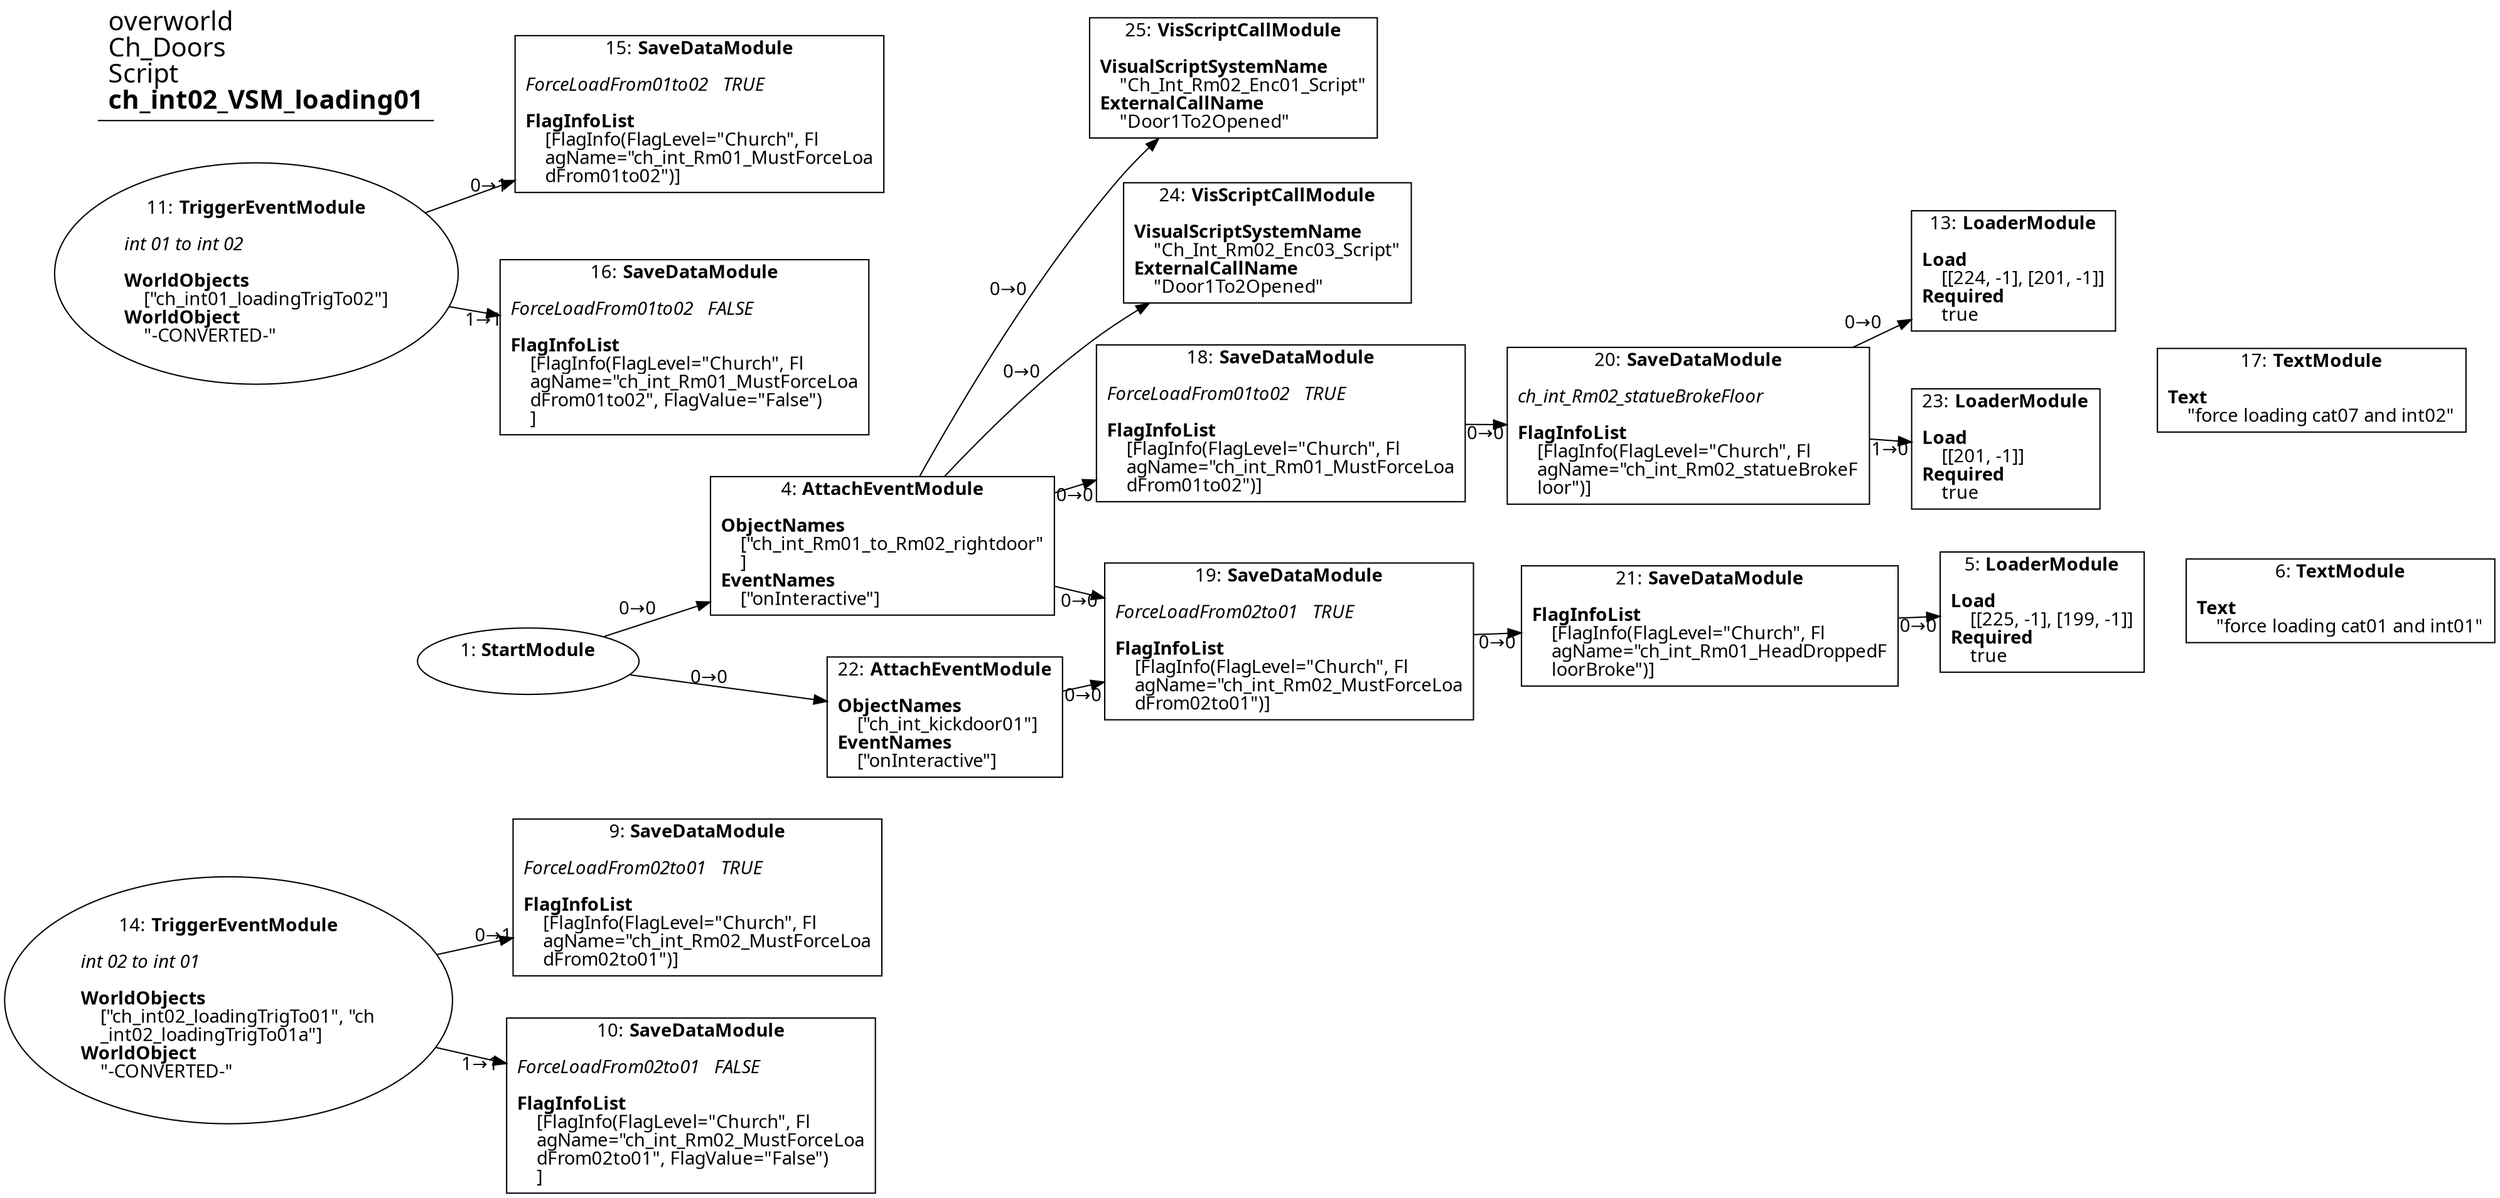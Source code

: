 digraph {
    layout = fdp;
    overlap = prism;
    sep = "+16";
    splines = spline;

    node [ shape = box ];

    graph [ fontname = "Segoe UI" ];
    node [ fontname = "Segoe UI" ];
    edge [ fontname = "Segoe UI" ];

    1 [ label = <1: <b>StartModule</b><br/><br/>> ];
    1 [ shape = oval ]
    1 [ pos = "-0.17300001,-0.88100004!" ];
    1 -> 4 [ label = "0→0" ];
    1 -> 22 [ label = "0→0" ];

    4 [ label = <4: <b>AttachEventModule</b><br/><br/><b>ObjectNames</b><br align="left"/>    [&quot;ch_int_Rm01_to_Rm02_rightdoor&quot;<br align="left"/>    ]<br align="left"/><b>EventNames</b><br align="left"/>    [&quot;onInteractive&quot;]<br align="left"/>> ];
    4 [ pos = "0.058000002,-0.80700004!" ];
    4 -> 18 [ label = "0→0" ];
    4 -> 19 [ label = "0→0" ];
    4 -> 24 [ label = "0→0" ];
    4 -> 25 [ label = "0→0" ];

    5 [ label = <5: <b>LoaderModule</b><br/><br/><b>Load</b><br align="left"/>    [[225, -1], [199, -1]]<br align="left"/><b>Required</b><br align="left"/>    true<br align="left"/>> ];
    5 [ pos = "0.77500004,-0.88100004!" ];

    6 [ label = <6: <b>TextModule</b><br/><br/><b>Text</b><br align="left"/>    &quot;force loading cat01 and int01&quot;<br align="left"/>> ];
    6 [ pos = "1.056,-0.88100004!" ];

    9 [ label = <9: <b>SaveDataModule</b><br/><br/><i>ForceLoadFrom02to01   TRUE<br align="left"/></i><br align="left"/><b>FlagInfoList</b><br align="left"/>    [FlagInfo(FlagLevel=&quot;Church&quot;, Fl<br align="left"/>    agName=&quot;ch_int_Rm02_MustForceLoa<br align="left"/>    dFrom02to01&quot;)]<br align="left"/>> ];
    9 [ pos = "-0.15400001,-1.126!" ];

    10 [ label = <10: <b>SaveDataModule</b><br/><br/><i>ForceLoadFrom02to01   FALSE<br align="left"/></i><br align="left"/><b>FlagInfoList</b><br align="left"/>    [FlagInfo(FlagLevel=&quot;Church&quot;, Fl<br align="left"/>    agName=&quot;ch_int_Rm02_MustForceLoa<br align="left"/>    dFrom02to01&quot;, FlagValue=&quot;False&quot;)<br align="left"/>    ]<br align="left"/>> ];
    10 [ pos = "-0.15300001,-1.2870001!" ];

    11 [ label = <11: <b>TriggerEventModule</b><br/><br/><i>int 01 to int 02<br align="left"/></i><br align="left"/><b>WorldObjects</b><br align="left"/>    [&quot;ch_int01_loadingTrigTo02&quot;]<br align="left"/><b>WorldObject</b><br align="left"/>    &quot;-CONVERTED-&quot;<br align="left"/>> ];
    11 [ shape = oval ]
    11 [ pos = "-0.43300003,-0.59900004!" ];
    11 -> 15 [ label = "0→1" ];
    11 -> 16 [ label = "1→1" ];

    13 [ label = <13: <b>LoaderModule</b><br/><br/><b>Load</b><br align="left"/>    [[224, -1], [201, -1]]<br align="left"/><b>Required</b><br align="left"/>    true<br align="left"/>> ];
    13 [ pos = "0.78800005,-0.62700003!" ];

    14 [ label = <14: <b>TriggerEventModule</b><br/><br/><i>int 02 to int 01<br align="left"/></i><br align="left"/><b>WorldObjects</b><br align="left"/>    [&quot;ch_int02_loadingTrigTo01&quot;, &quot;ch<br align="left"/>    _int02_loadingTrigTo01a&quot;]<br align="left"/><b>WorldObject</b><br align="left"/>    &quot;-CONVERTED-&quot;<br align="left"/>> ];
    14 [ shape = oval ]
    14 [ pos = "-0.437,-1.2210001!" ];
    14 -> 9 [ label = "0→1" ];
    14 -> 10 [ label = "1→1" ];

    15 [ label = <15: <b>SaveDataModule</b><br/><br/><i>ForceLoadFrom01to02   TRUE<br align="left"/></i><br align="left"/><b>FlagInfoList</b><br align="left"/>    [FlagInfo(FlagLevel=&quot;Church&quot;, Fl<br align="left"/>    agName=&quot;ch_int_Rm01_MustForceLoa<br align="left"/>    dFrom01to02&quot;)]<br align="left"/>> ];
    15 [ pos = "-0.15300001,-0.509!" ];

    16 [ label = <16: <b>SaveDataModule</b><br/><br/><i>ForceLoadFrom01to02   FALSE<br align="left"/></i><br align="left"/><b>FlagInfoList</b><br align="left"/>    [FlagInfo(FlagLevel=&quot;Church&quot;, Fl<br align="left"/>    agName=&quot;ch_int_Rm01_MustForceLoa<br align="left"/>    dFrom01to02&quot;, FlagValue=&quot;False&quot;)<br align="left"/>    ]<br align="left"/>> ];
    16 [ pos = "-0.15200001,-0.669!" ];

    17 [ label = <17: <b>TextModule</b><br/><br/><b>Text</b><br align="left"/>    &quot;force loading cat07 and int02&quot;<br align="left"/>> ];
    17 [ pos = "1.039,-0.725!" ];

    18 [ label = <18: <b>SaveDataModule</b><br/><br/><i>ForceLoadFrom01to02   TRUE<br align="left"/></i><br align="left"/><b>FlagInfoList</b><br align="left"/>    [FlagInfo(FlagLevel=&quot;Church&quot;, Fl<br align="left"/>    agName=&quot;ch_int_Rm01_MustForceLoa<br align="left"/>    dFrom01to02&quot;)]<br align="left"/>> ];
    18 [ pos = "0.33,-0.725!" ];
    18 -> 20 [ label = "0→0" ];

    19 [ label = <19: <b>SaveDataModule</b><br/><br/><i>ForceLoadFrom02to01   TRUE<br align="left"/></i><br align="left"/><b>FlagInfoList</b><br align="left"/>    [FlagInfo(FlagLevel=&quot;Church&quot;, Fl<br align="left"/>    agName=&quot;ch_int_Rm02_MustForceLoa<br align="left"/>    dFrom02to01&quot;)]<br align="left"/>> ];
    19 [ pos = "0.328,-0.88100004!" ];
    19 -> 21 [ label = "0→0" ];

    20 [ label = <20: <b>SaveDataModule</b><br/><br/><i>ch_int_Rm02_statueBrokeFloor <br align="left"/></i><br align="left"/><b>FlagInfoList</b><br align="left"/>    [FlagInfo(FlagLevel=&quot;Church&quot;, Fl<br align="left"/>    agName=&quot;ch_int_Rm02_statueBrokeF<br align="left"/>    loor&quot;)]<br align="left"/>> ];
    20 [ pos = "0.55,-0.725!" ];
    20 -> 13 [ label = "0→0" ];
    20 -> 23 [ label = "1→0" ];

    21 [ label = <21: <b>SaveDataModule</b><br/><br/><b>FlagInfoList</b><br align="left"/>    [FlagInfo(FlagLevel=&quot;Church&quot;, Fl<br align="left"/>    agName=&quot;ch_int_Rm01_HeadDroppedF<br align="left"/>    loorBroke&quot;)]<br align="left"/>> ];
    21 [ pos = "0.54300004,-0.88100004!" ];
    21 -> 5 [ label = "0→0" ];

    22 [ label = <22: <b>AttachEventModule</b><br/><br/><b>ObjectNames</b><br align="left"/>    [&quot;ch_int_kickdoor01&quot;]<br align="left"/><b>EventNames</b><br align="left"/>    [&quot;onInteractive&quot;]<br align="left"/>> ];
    22 [ pos = "0.056,-0.95400006!" ];
    22 -> 19 [ label = "0→0" ];

    23 [ label = <23: <b>LoaderModule</b><br/><br/><b>Load</b><br align="left"/>    [[201, -1]]<br align="left"/><b>Required</b><br align="left"/>    true<br align="left"/>> ];
    23 [ pos = "0.78200006,-0.76000005!" ];

    24 [ label = <24: <b>VisScriptCallModule</b><br/><br/><b>VisualScriptSystemName</b><br align="left"/>    &quot;Ch_Int_Rm02_Enc03_Script&quot;<br align="left"/><b>ExternalCallName</b><br align="left"/>    &quot;Door1To2Opened&quot;<br align="left"/>> ];
    24 [ pos = "0.33,-0.623!" ];

    25 [ label = <25: <b>VisScriptCallModule</b><br/><br/><b>VisualScriptSystemName</b><br align="left"/>    &quot;Ch_Int_Rm02_Enc01_Script&quot;<br align="left"/><b>ExternalCallName</b><br align="left"/>    &quot;Door1To2Opened&quot;<br align="left"/>> ];
    25 [ pos = "0.328,-0.55200005!" ];

    title [ pos = "-0.43800002,-0.508!" ];
    title [ shape = underline ];
    title [ label = <<font point-size="20">overworld<br align="left"/>Ch_Doors<br align="left"/>Script<br align="left"/><b>ch_int02_VSM_loading01</b><br align="left"/></font>> ];
}
